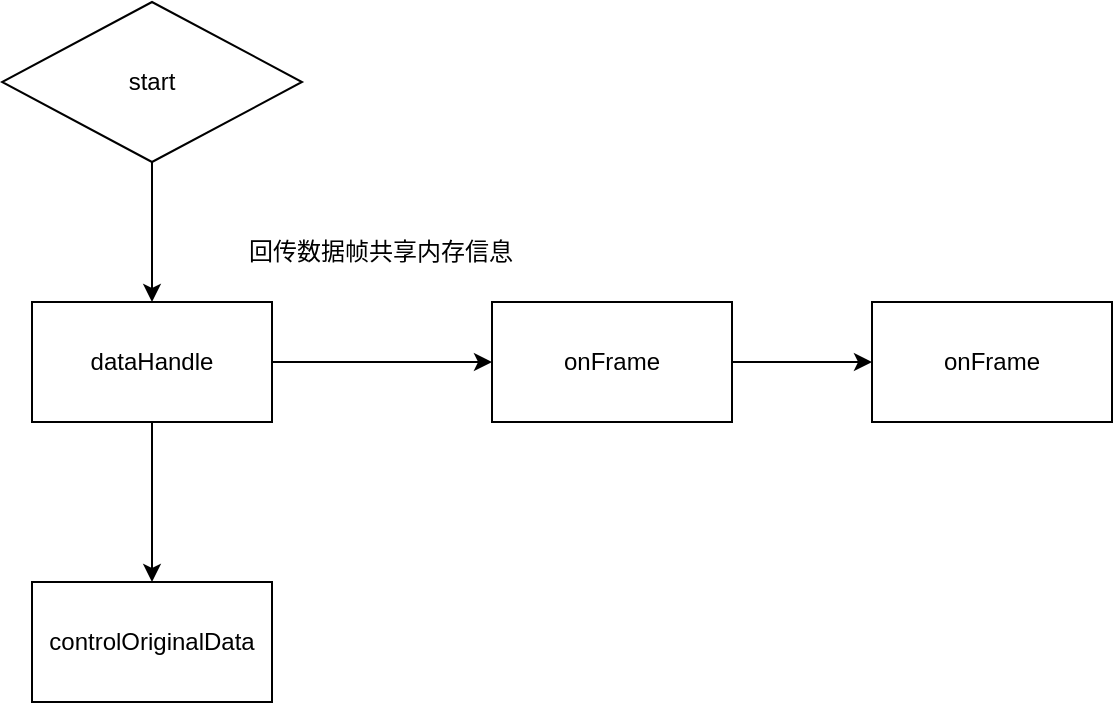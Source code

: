 <mxfile version="28.1.2">
  <diagram name="第 1 页" id="ULTU1I77-TE1EYv6J3k7">
    <mxGraphModel dx="1130" dy="619" grid="1" gridSize="10" guides="1" tooltips="1" connect="1" arrows="1" fold="1" page="1" pageScale="1" pageWidth="827" pageHeight="1169" math="0" shadow="0">
      <root>
        <mxCell id="0" />
        <mxCell id="1" parent="0" />
        <mxCell id="GyntzlskG0UPcChYsorm-7" style="edgeStyle=orthogonalEdgeStyle;rounded=0;orthogonalLoop=1;jettySize=auto;html=1;exitX=1;exitY=0.5;exitDx=0;exitDy=0;entryX=0;entryY=0.5;entryDx=0;entryDy=0;" edge="1" parent="1" source="GyntzlskG0UPcChYsorm-1" target="GyntzlskG0UPcChYsorm-2">
          <mxGeometry relative="1" as="geometry" />
        </mxCell>
        <mxCell id="GyntzlskG0UPcChYsorm-11" value="" style="edgeStyle=orthogonalEdgeStyle;rounded=0;orthogonalLoop=1;jettySize=auto;html=1;" edge="1" parent="1" source="GyntzlskG0UPcChYsorm-1" target="GyntzlskG0UPcChYsorm-10">
          <mxGeometry relative="1" as="geometry" />
        </mxCell>
        <mxCell id="GyntzlskG0UPcChYsorm-1" value="dataHandle" style="rounded=0;whiteSpace=wrap;html=1;" vertex="1" parent="1">
          <mxGeometry x="240" y="350" width="120" height="60" as="geometry" />
        </mxCell>
        <mxCell id="GyntzlskG0UPcChYsorm-9" value="" style="edgeStyle=orthogonalEdgeStyle;rounded=0;orthogonalLoop=1;jettySize=auto;html=1;" edge="1" parent="1" source="GyntzlskG0UPcChYsorm-2" target="GyntzlskG0UPcChYsorm-8">
          <mxGeometry relative="1" as="geometry" />
        </mxCell>
        <mxCell id="GyntzlskG0UPcChYsorm-2" value="onFrame" style="whiteSpace=wrap;html=1;" vertex="1" parent="1">
          <mxGeometry x="470" y="350" width="120" height="60" as="geometry" />
        </mxCell>
        <mxCell id="GyntzlskG0UPcChYsorm-6" style="edgeStyle=orthogonalEdgeStyle;rounded=0;orthogonalLoop=1;jettySize=auto;html=1;exitX=0.5;exitY=1;exitDx=0;exitDy=0;entryX=0.5;entryY=0;entryDx=0;entryDy=0;" edge="1" parent="1" source="GyntzlskG0UPcChYsorm-5" target="GyntzlskG0UPcChYsorm-1">
          <mxGeometry relative="1" as="geometry" />
        </mxCell>
        <mxCell id="GyntzlskG0UPcChYsorm-5" value="start" style="rhombus;whiteSpace=wrap;html=1;" vertex="1" parent="1">
          <mxGeometry x="225" y="200" width="150" height="80" as="geometry" />
        </mxCell>
        <mxCell id="GyntzlskG0UPcChYsorm-8" value="onFrame" style="whiteSpace=wrap;html=1;" vertex="1" parent="1">
          <mxGeometry x="660" y="350" width="120" height="60" as="geometry" />
        </mxCell>
        <mxCell id="GyntzlskG0UPcChYsorm-10" value="controlOriginalData" style="whiteSpace=wrap;html=1;rounded=0;" vertex="1" parent="1">
          <mxGeometry x="240" y="490" width="120" height="60" as="geometry" />
        </mxCell>
        <mxCell id="GyntzlskG0UPcChYsorm-12" value="回传数据帧共享内存信息" style="text;html=1;align=center;verticalAlign=middle;resizable=0;points=[];autosize=1;strokeColor=none;fillColor=none;" vertex="1" parent="1">
          <mxGeometry x="334" y="310" width="160" height="30" as="geometry" />
        </mxCell>
      </root>
    </mxGraphModel>
  </diagram>
</mxfile>
